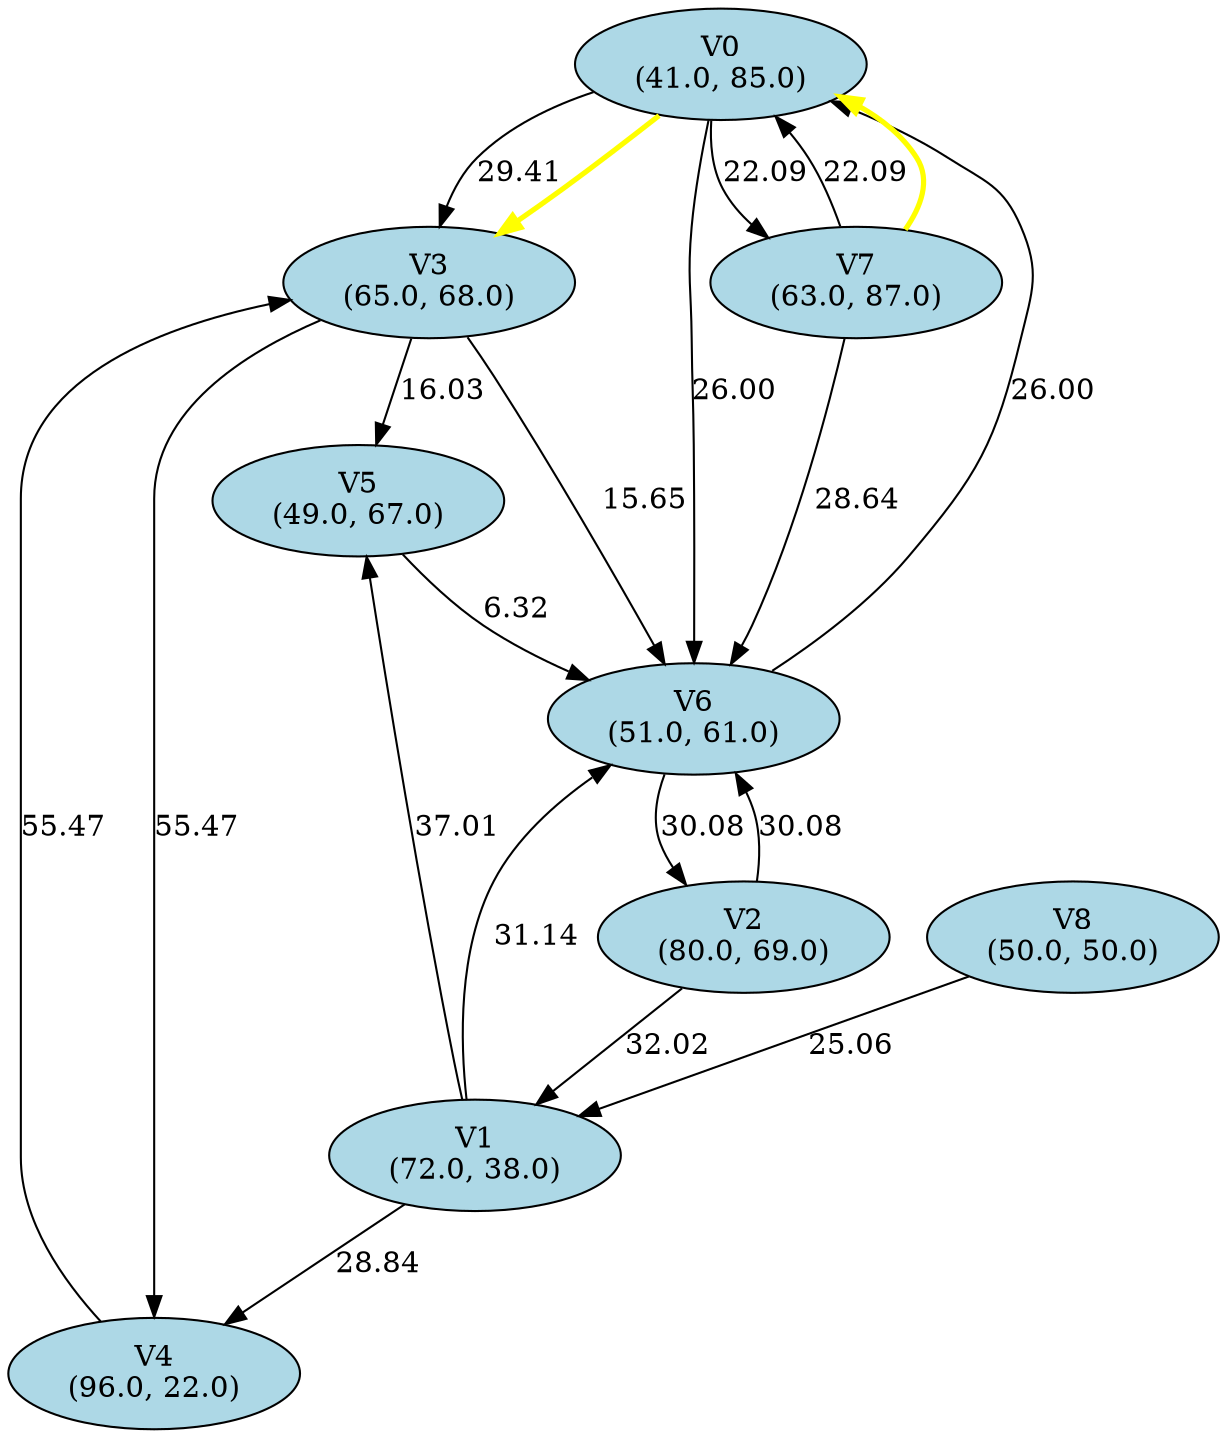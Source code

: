 digraph G {
  node [shape=ellipse, style=filled, fillcolor=lightblue];
  "V0" [label="V0\n(41.0, 85.0)"];
  "V1" [label="V1\n(72.0, 38.0)"];
  "V2" [label="V2\n(80.0, 69.0)"];
  "V3" [label="V3\n(65.0, 68.0)"];
  "V4" [label="V4\n(96.0, 22.0)"];
  "V5" [label="V5\n(49.0, 67.0)"];
  "V6" [label="V6\n(51.0, 61.0)"];
  "V7" [label="V7\n(63.0, 87.0)"];
  "V8" [label="V8\n(50.0, 50.0)"];
  "V0" -> "V7" [label="22.09"];
  "V0" -> "V6" [label="26.00"];
  "V0" -> "V3" [label="29.41"];
  "V1" -> "V6" [label="31.14"];
  "V1" -> "V5" [label="37.01"];
  "V1" -> "V4" [label="28.84"];
  "V2" -> "V6" [label="30.08"];
  "V2" -> "V1" [label="32.02"];
  "V3" -> "V6" [label="15.65"];
  "V3" -> "V5" [label="16.03"];
  "V3" -> "V4" [label="55.47"];
  "V4" -> "V3" [label="55.47"];
  "V5" -> "V6" [label="6.32"];
  "V6" -> "V2" [label="30.08"];
  "V6" -> "V0" [label="26.00"];
  "V7" -> "V6" [label="28.64"];
  "V7" -> "V0" [label="22.09"];
  "V8" -> "V1" [label="25.06"];
  "V7" -> "V0" [color=yellow, penwidth=2.5];
  "V0" -> "V3" [color=yellow, penwidth=2.5];
}
